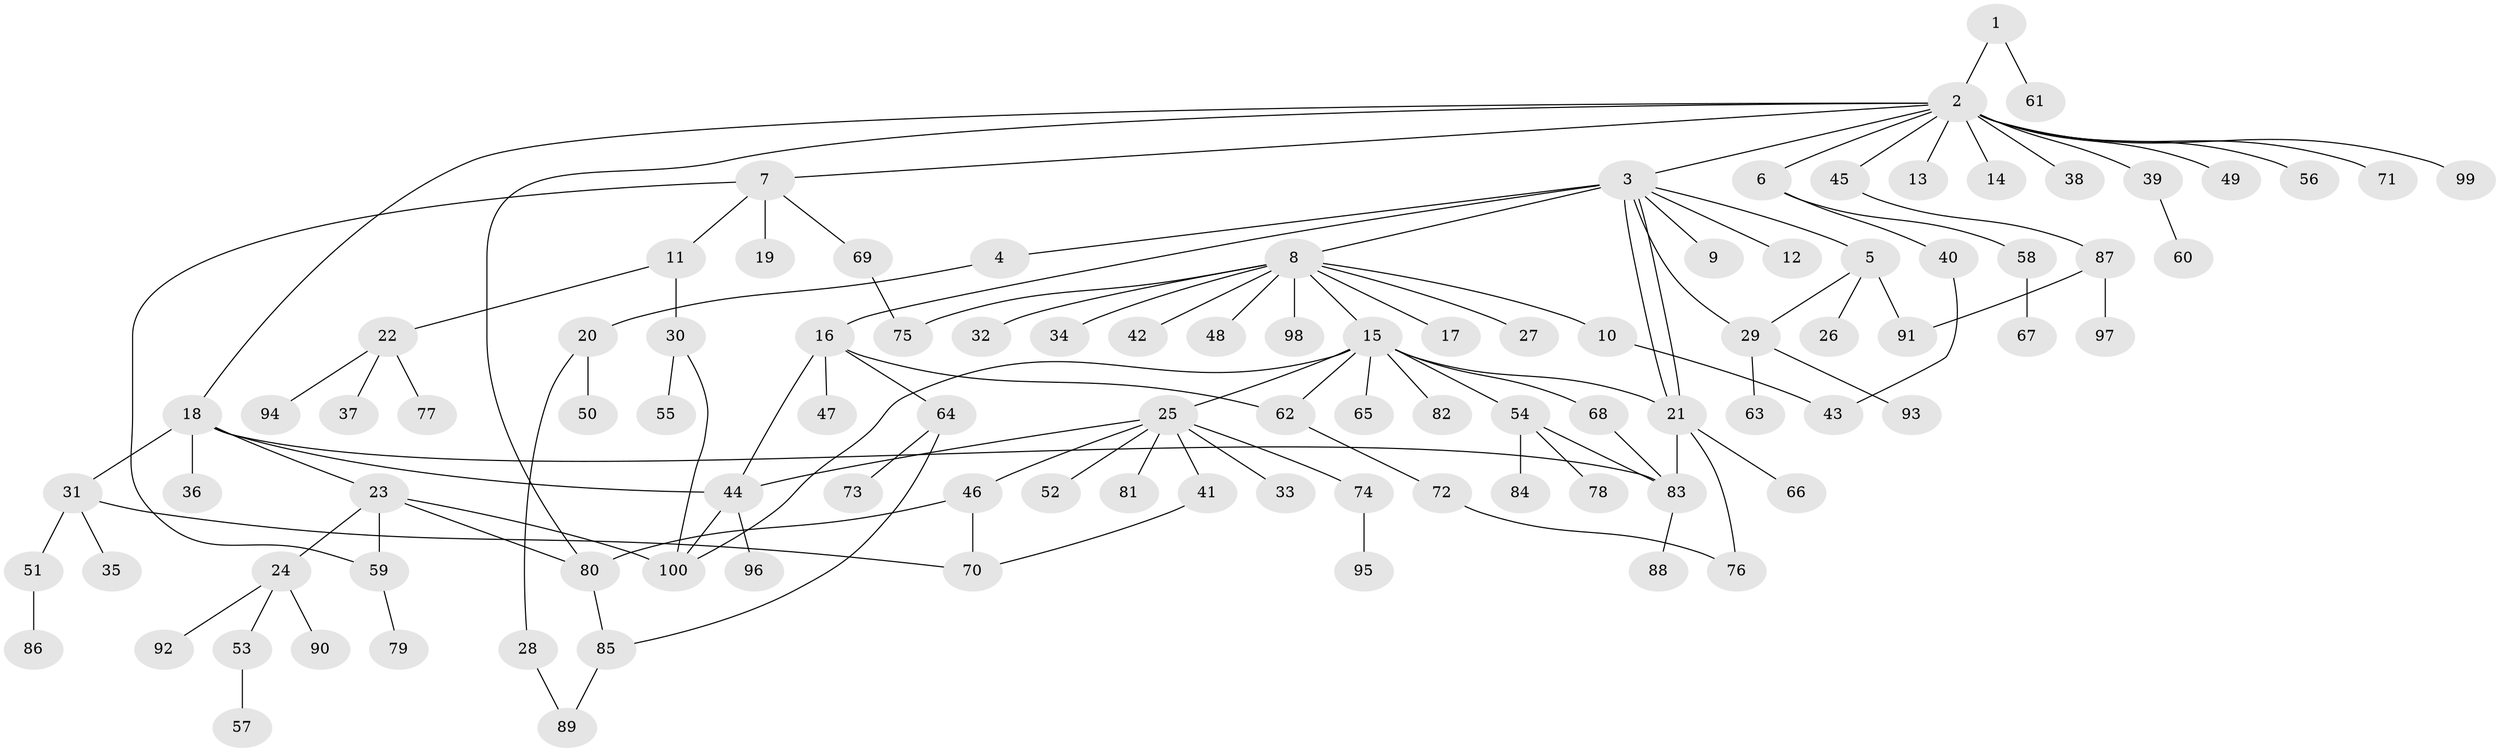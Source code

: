 // Generated by graph-tools (version 1.1) at 2025/38/02/21/25 10:38:54]
// undirected, 100 vertices, 122 edges
graph export_dot {
graph [start="1"]
  node [color=gray90,style=filled];
  1;
  2;
  3;
  4;
  5;
  6;
  7;
  8;
  9;
  10;
  11;
  12;
  13;
  14;
  15;
  16;
  17;
  18;
  19;
  20;
  21;
  22;
  23;
  24;
  25;
  26;
  27;
  28;
  29;
  30;
  31;
  32;
  33;
  34;
  35;
  36;
  37;
  38;
  39;
  40;
  41;
  42;
  43;
  44;
  45;
  46;
  47;
  48;
  49;
  50;
  51;
  52;
  53;
  54;
  55;
  56;
  57;
  58;
  59;
  60;
  61;
  62;
  63;
  64;
  65;
  66;
  67;
  68;
  69;
  70;
  71;
  72;
  73;
  74;
  75;
  76;
  77;
  78;
  79;
  80;
  81;
  82;
  83;
  84;
  85;
  86;
  87;
  88;
  89;
  90;
  91;
  92;
  93;
  94;
  95;
  96;
  97;
  98;
  99;
  100;
  1 -- 2;
  1 -- 61;
  2 -- 3;
  2 -- 6;
  2 -- 7;
  2 -- 13;
  2 -- 14;
  2 -- 18;
  2 -- 38;
  2 -- 39;
  2 -- 45;
  2 -- 49;
  2 -- 56;
  2 -- 71;
  2 -- 80;
  2 -- 99;
  3 -- 4;
  3 -- 5;
  3 -- 8;
  3 -- 9;
  3 -- 12;
  3 -- 16;
  3 -- 21;
  3 -- 21;
  3 -- 29;
  4 -- 20;
  5 -- 26;
  5 -- 29;
  5 -- 91;
  6 -- 40;
  6 -- 58;
  7 -- 11;
  7 -- 19;
  7 -- 59;
  7 -- 69;
  8 -- 10;
  8 -- 15;
  8 -- 17;
  8 -- 27;
  8 -- 32;
  8 -- 34;
  8 -- 42;
  8 -- 48;
  8 -- 75;
  8 -- 98;
  10 -- 43;
  11 -- 22;
  11 -- 30;
  15 -- 21;
  15 -- 25;
  15 -- 54;
  15 -- 62;
  15 -- 65;
  15 -- 68;
  15 -- 82;
  15 -- 100;
  16 -- 44;
  16 -- 47;
  16 -- 62;
  16 -- 64;
  18 -- 23;
  18 -- 31;
  18 -- 36;
  18 -- 44;
  18 -- 83;
  20 -- 28;
  20 -- 50;
  21 -- 66;
  21 -- 76;
  21 -- 83;
  22 -- 37;
  22 -- 77;
  22 -- 94;
  23 -- 24;
  23 -- 59;
  23 -- 80;
  23 -- 100;
  24 -- 53;
  24 -- 90;
  24 -- 92;
  25 -- 33;
  25 -- 41;
  25 -- 44;
  25 -- 46;
  25 -- 52;
  25 -- 74;
  25 -- 81;
  28 -- 89;
  29 -- 63;
  29 -- 93;
  30 -- 55;
  30 -- 100;
  31 -- 35;
  31 -- 51;
  31 -- 70;
  39 -- 60;
  40 -- 43;
  41 -- 70;
  44 -- 96;
  44 -- 100;
  45 -- 87;
  46 -- 70;
  46 -- 80;
  51 -- 86;
  53 -- 57;
  54 -- 78;
  54 -- 83;
  54 -- 84;
  58 -- 67;
  59 -- 79;
  62 -- 72;
  64 -- 73;
  64 -- 85;
  68 -- 83;
  69 -- 75;
  72 -- 76;
  74 -- 95;
  80 -- 85;
  83 -- 88;
  85 -- 89;
  87 -- 91;
  87 -- 97;
}
